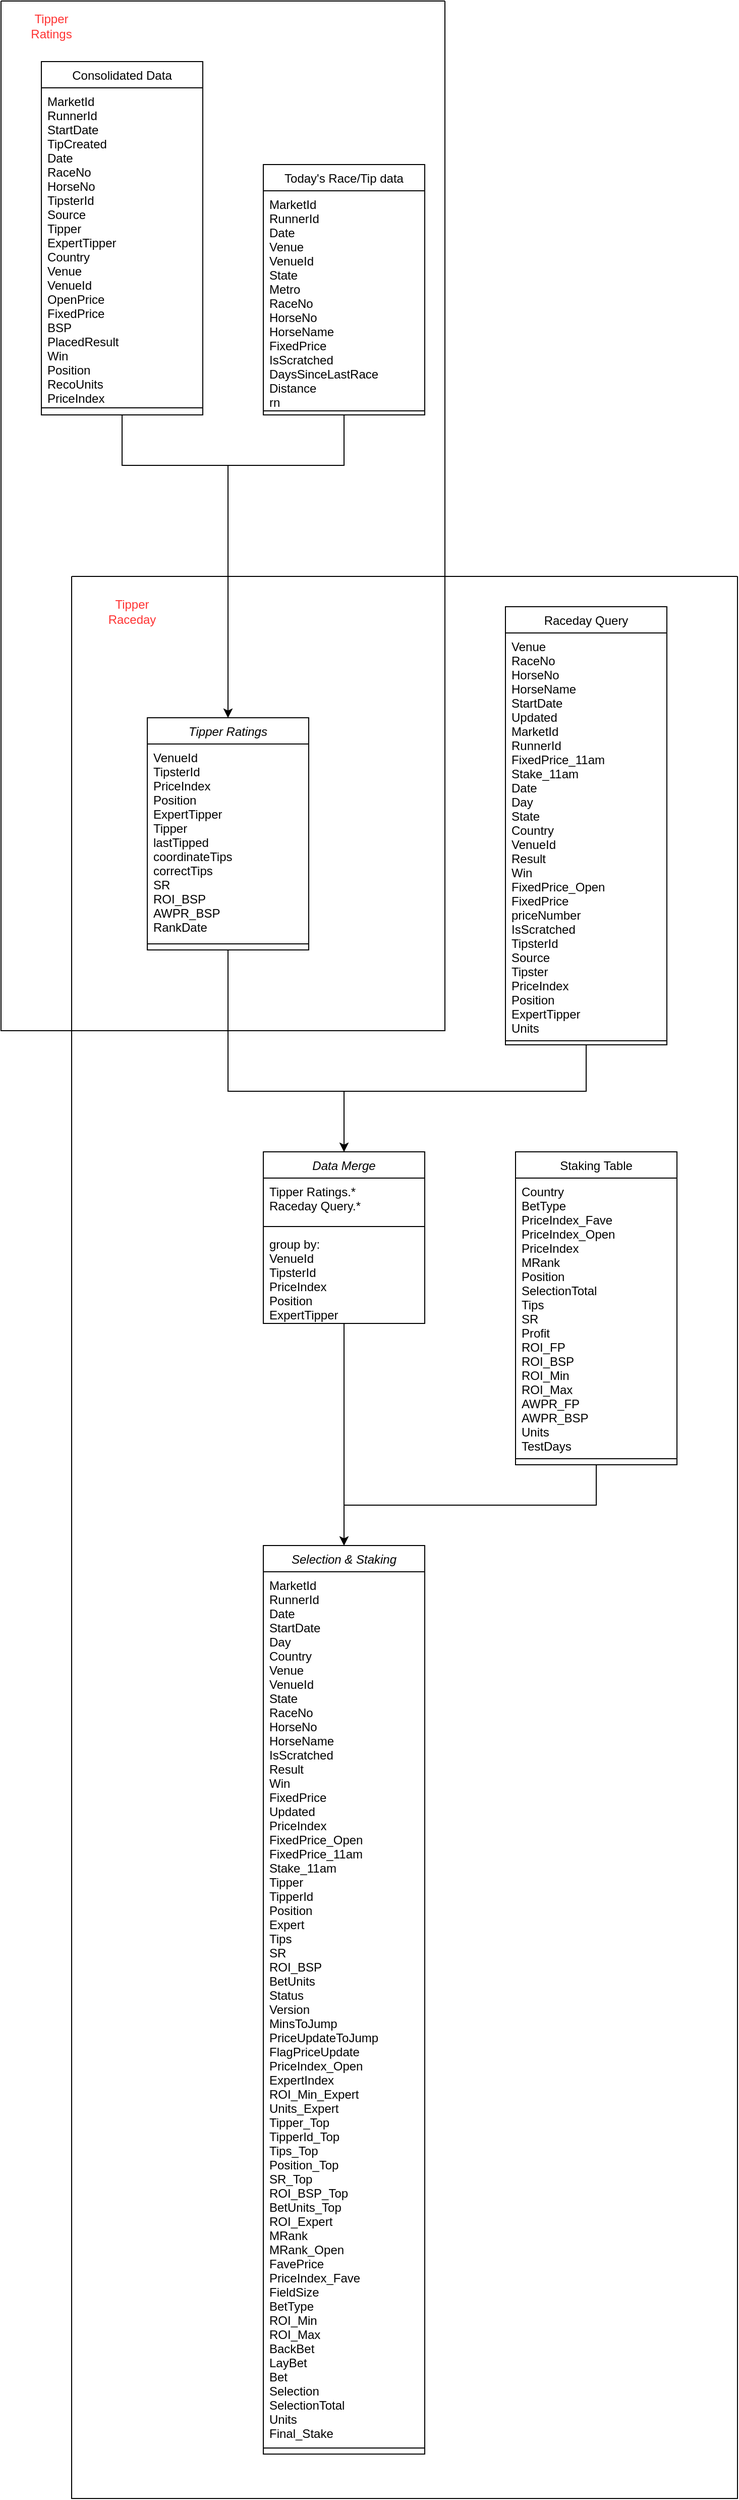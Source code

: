 <mxfile version="20.3.6" type="github" pages="4">
  <diagram id="C5RBs43oDa-KdzZeNtuy" name="Main">
    <mxGraphModel dx="1422" dy="1874" grid="1" gridSize="10" guides="1" tooltips="1" connect="1" arrows="1" fold="1" page="1" pageScale="1" pageWidth="827" pageHeight="1169" math="0" shadow="0">
      <root>
        <mxCell id="WIyWlLk6GJQsqaUBKTNV-0" />
        <mxCell id="WIyWlLk6GJQsqaUBKTNV-1" parent="WIyWlLk6GJQsqaUBKTNV-0" />
        <mxCell id="paqMSd8MrO6RcLGc8y_I-11" style="edgeStyle=orthogonalEdgeStyle;rounded=0;orthogonalLoop=1;jettySize=auto;html=1;entryX=0.5;entryY=0;entryDx=0;entryDy=0;fontColor=#FF3333;" edge="1" parent="WIyWlLk6GJQsqaUBKTNV-1" source="zkfFHV4jXpPFQw0GAbJ--13" target="zkfFHV4jXpPFQw0GAbJ--0">
          <mxGeometry relative="1" as="geometry">
            <Array as="points">
              <mxPoint x="440" y="300" />
              <mxPoint x="325" y="300" />
            </Array>
          </mxGeometry>
        </mxCell>
        <mxCell id="zkfFHV4jXpPFQw0GAbJ--13" value="Today&#39;s Race/Tip data" style="swimlane;fontStyle=0;align=center;verticalAlign=top;childLayout=stackLayout;horizontal=1;startSize=26;horizontalStack=0;resizeParent=1;resizeLast=0;collapsible=1;marginBottom=0;rounded=0;shadow=0;strokeWidth=1;" parent="WIyWlLk6GJQsqaUBKTNV-1" vertex="1">
          <mxGeometry x="360" y="2" width="160" height="248" as="geometry">
            <mxRectangle x="340" y="380" width="170" height="26" as="alternateBounds" />
          </mxGeometry>
        </mxCell>
        <mxCell id="zkfFHV4jXpPFQw0GAbJ--14" value="MarketId&#xa;RunnerId&#xa;Date&#xa;Venue&#xa;VenueId&#xa;State&#xa;Metro&#xa;RaceNo&#xa;HorseNo&#xa;HorseName&#xa;FixedPrice&#xa;IsScratched&#xa;DaysSinceLastRace&#xa;Distance&#xa;rn" style="text;align=left;verticalAlign=top;spacingLeft=4;spacingRight=4;overflow=hidden;rotatable=0;points=[[0,0.5],[1,0.5]];portConstraint=eastwest;" parent="zkfFHV4jXpPFQw0GAbJ--13" vertex="1">
          <mxGeometry y="26" width="160" height="214" as="geometry" />
        </mxCell>
        <mxCell id="zkfFHV4jXpPFQw0GAbJ--15" value="" style="line;html=1;strokeWidth=1;align=left;verticalAlign=middle;spacingTop=-1;spacingLeft=3;spacingRight=3;rotatable=0;labelPosition=right;points=[];portConstraint=eastwest;" parent="zkfFHV4jXpPFQw0GAbJ--13" vertex="1">
          <mxGeometry y="240" width="160" height="8" as="geometry" />
        </mxCell>
        <mxCell id="T1U7n8v8P9vPTdrv3HzN-35" style="edgeStyle=orthogonalEdgeStyle;rounded=0;orthogonalLoop=1;jettySize=auto;html=1;entryX=0.5;entryY=0;entryDx=0;entryDy=0;fontColor=#FF3333;exitX=0.5;exitY=1;exitDx=0;exitDy=0;" edge="1" parent="WIyWlLk6GJQsqaUBKTNV-1" source="zkfFHV4jXpPFQw0GAbJ--17" target="paqMSd8MrO6RcLGc8y_I-6">
          <mxGeometry relative="1" as="geometry">
            <mxPoint x="692.08" y="1313.012" as="sourcePoint" />
          </mxGeometry>
        </mxCell>
        <mxCell id="T1U7n8v8P9vPTdrv3HzN-1" value="" style="swimlane;startSize=0;labelBackgroundColor=none;fontColor=#FF3333;" vertex="1" parent="WIyWlLk6GJQsqaUBKTNV-1">
          <mxGeometry x="100" y="-160" width="440" height="1020" as="geometry" />
        </mxCell>
        <mxCell id="T1U7n8v8P9vPTdrv3HzN-2" value="Tipper Ratings" style="text;html=1;strokeColor=none;fillColor=none;align=center;verticalAlign=middle;whiteSpace=wrap;rounded=0;labelBackgroundColor=none;fontColor=#FF3333;" vertex="1" parent="T1U7n8v8P9vPTdrv3HzN-1">
          <mxGeometry x="20" y="10" width="60" height="30" as="geometry" />
        </mxCell>
        <mxCell id="zkfFHV4jXpPFQw0GAbJ--6" value="Consolidated Data" style="swimlane;fontStyle=0;align=center;verticalAlign=top;childLayout=stackLayout;horizontal=1;startSize=26;horizontalStack=0;resizeParent=1;resizeLast=0;collapsible=1;marginBottom=0;rounded=0;shadow=0;strokeWidth=1;" parent="T1U7n8v8P9vPTdrv3HzN-1" vertex="1">
          <mxGeometry x="40" y="60" width="160" height="350" as="geometry">
            <mxRectangle x="130" y="380" width="160" height="26" as="alternateBounds" />
          </mxGeometry>
        </mxCell>
        <mxCell id="zkfFHV4jXpPFQw0GAbJ--7" value="MarketId&#xa;RunnerId&#xa;StartDate&#xa;TipCreated&#xa;Date&#xa;RaceNo&#xa;HorseNo&#xa;TipsterId&#xa;Source&#xa;Tipper&#xa;ExpertTipper&#xa;Country&#xa;Venue&#xa;VenueId&#xa;OpenPrice&#xa;FixedPrice&#xa;BSP&#xa;PlacedResult&#xa;Win&#xa;Position&#xa;RecoUnits&#xa;PriceIndex" style="text;align=left;verticalAlign=top;spacingLeft=4;spacingRight=4;overflow=hidden;rotatable=0;points=[[0,0.5],[1,0.5]];portConstraint=eastwest;spacingTop=0;spacing=2;spacingBottom=4;" parent="zkfFHV4jXpPFQw0GAbJ--6" vertex="1">
          <mxGeometry y="26" width="160" height="314" as="geometry" />
        </mxCell>
        <mxCell id="zkfFHV4jXpPFQw0GAbJ--9" value="" style="line;html=1;strokeWidth=1;align=left;verticalAlign=middle;spacingTop=-1;spacingLeft=3;spacingRight=3;rotatable=0;labelPosition=right;points=[];portConstraint=eastwest;" parent="zkfFHV4jXpPFQw0GAbJ--6" vertex="1">
          <mxGeometry y="340" width="160" height="6" as="geometry" />
        </mxCell>
        <mxCell id="T1U7n8v8P9vPTdrv3HzN-32" style="edgeStyle=orthogonalEdgeStyle;rounded=0;orthogonalLoop=1;jettySize=auto;html=1;entryX=0.5;entryY=0;entryDx=0;entryDy=0;fontColor=#FF3333;" edge="1" parent="T1U7n8v8P9vPTdrv3HzN-1" source="zkfFHV4jXpPFQw0GAbJ--0" target="T1U7n8v8P9vPTdrv3HzN-6">
          <mxGeometry relative="1" as="geometry">
            <Array as="points">
              <mxPoint x="225" y="1080" />
              <mxPoint x="340" y="1080" />
            </Array>
          </mxGeometry>
        </mxCell>
        <mxCell id="zkfFHV4jXpPFQw0GAbJ--0" value="Tipper Ratings" style="swimlane;fontStyle=2;align=center;verticalAlign=top;childLayout=stackLayout;horizontal=1;startSize=26;horizontalStack=0;resizeParent=1;resizeLast=0;collapsible=1;marginBottom=0;rounded=0;shadow=0;strokeWidth=1;" parent="T1U7n8v8P9vPTdrv3HzN-1" vertex="1">
          <mxGeometry x="145" y="710" width="160" height="230" as="geometry">
            <mxRectangle x="230" y="140" width="160" height="26" as="alternateBounds" />
          </mxGeometry>
        </mxCell>
        <mxCell id="zkfFHV4jXpPFQw0GAbJ--1" value="VenueId&#xa;TipsterId&#xa;PriceIndex&#xa;Position&#xa;ExpertTipper&#xa;Tipper&#xa;lastTipped&#xa;coordinateTips&#xa;correctTips&#xa;SR&#xa;ROI_BSP&#xa;AWPR_BSP&#xa;RankDate" style="text;align=left;verticalAlign=top;spacingLeft=4;spacingRight=4;overflow=hidden;rotatable=0;points=[[0,0.5],[1,0.5]];portConstraint=eastwest;" parent="zkfFHV4jXpPFQw0GAbJ--0" vertex="1">
          <mxGeometry y="26" width="160" height="194" as="geometry" />
        </mxCell>
        <mxCell id="zkfFHV4jXpPFQw0GAbJ--4" value="" style="line;html=1;strokeWidth=1;align=left;verticalAlign=middle;spacingTop=-1;spacingLeft=3;spacingRight=3;rotatable=0;labelPosition=right;points=[];portConstraint=eastwest;" parent="zkfFHV4jXpPFQw0GAbJ--0" vertex="1">
          <mxGeometry y="220" width="160" height="8" as="geometry" />
        </mxCell>
        <mxCell id="paqMSd8MrO6RcLGc8y_I-12" style="edgeStyle=orthogonalEdgeStyle;rounded=0;orthogonalLoop=1;jettySize=auto;html=1;fontColor=#FF3333;" edge="1" parent="T1U7n8v8P9vPTdrv3HzN-1" source="zkfFHV4jXpPFQw0GAbJ--6" target="zkfFHV4jXpPFQw0GAbJ--0">
          <mxGeometry relative="1" as="geometry">
            <Array as="points">
              <mxPoint x="120" y="460" />
              <mxPoint x="225" y="460" />
            </Array>
          </mxGeometry>
        </mxCell>
        <mxCell id="T1U7n8v8P9vPTdrv3HzN-30" value="" style="swimlane;startSize=0;labelBackgroundColor=none;fontColor=#FF3333;" vertex="1" parent="T1U7n8v8P9vPTdrv3HzN-1">
          <mxGeometry x="70" y="570" width="660" height="1904" as="geometry" />
        </mxCell>
        <mxCell id="T1U7n8v8P9vPTdrv3HzN-31" value="Tipper Raceday" style="text;html=1;strokeColor=none;fillColor=none;align=center;verticalAlign=middle;whiteSpace=wrap;rounded=0;labelBackgroundColor=none;fontColor=#FF3333;" vertex="1" parent="T1U7n8v8P9vPTdrv3HzN-30">
          <mxGeometry x="30" y="20" width="60" height="30" as="geometry" />
        </mxCell>
        <mxCell id="T1U7n8v8P9vPTdrv3HzN-6" value="Data Merge" style="swimlane;fontStyle=2;align=center;verticalAlign=top;childLayout=stackLayout;horizontal=1;startSize=26;horizontalStack=0;resizeParent=1;resizeLast=0;collapsible=1;marginBottom=0;rounded=0;shadow=0;strokeWidth=1;" vertex="1" parent="T1U7n8v8P9vPTdrv3HzN-30">
          <mxGeometry x="190" y="570" width="160" height="170" as="geometry">
            <mxRectangle x="230" y="140" width="160" height="26" as="alternateBounds" />
          </mxGeometry>
        </mxCell>
        <mxCell id="T1U7n8v8P9vPTdrv3HzN-7" value="Tipper Ratings.*&#xa;Raceday Query.*" style="text;align=left;verticalAlign=top;spacingLeft=4;spacingRight=4;overflow=hidden;rotatable=0;points=[[0,0.5],[1,0.5]];portConstraint=eastwest;" vertex="1" parent="T1U7n8v8P9vPTdrv3HzN-6">
          <mxGeometry y="26" width="160" height="44" as="geometry" />
        </mxCell>
        <mxCell id="T1U7n8v8P9vPTdrv3HzN-8" value="" style="line;html=1;strokeWidth=1;align=left;verticalAlign=middle;spacingTop=-1;spacingLeft=3;spacingRight=3;rotatable=0;labelPosition=right;points=[];portConstraint=eastwest;" vertex="1" parent="T1U7n8v8P9vPTdrv3HzN-6">
          <mxGeometry y="70" width="160" height="8" as="geometry" />
        </mxCell>
        <mxCell id="T1U7n8v8P9vPTdrv3HzN-9" value="group by:&#xa;VenueId&#xa;TipsterId&#xa;PriceIndex&#xa;Position&#xa;ExpertTipper&#xa;" style="text;align=left;verticalAlign=top;spacingLeft=4;spacingRight=4;overflow=hidden;rotatable=0;points=[[0,0.5],[1,0.5]];portConstraint=eastwest;" vertex="1" parent="T1U7n8v8P9vPTdrv3HzN-6">
          <mxGeometry y="78" width="160" height="92" as="geometry" />
        </mxCell>
        <mxCell id="paqMSd8MrO6RcLGc8y_I-6" value="Selection &amp; Staking" style="swimlane;fontStyle=2;align=center;verticalAlign=top;childLayout=stackLayout;horizontal=1;startSize=26;horizontalStack=0;resizeParent=1;resizeLast=0;collapsible=1;marginBottom=0;rounded=0;shadow=0;strokeWidth=1;" vertex="1" parent="T1U7n8v8P9vPTdrv3HzN-30">
          <mxGeometry x="190" y="960" width="160" height="900" as="geometry">
            <mxRectangle x="230" y="140" width="160" height="26" as="alternateBounds" />
          </mxGeometry>
        </mxCell>
        <mxCell id="paqMSd8MrO6RcLGc8y_I-7" value="MarketId&#xa;RunnerId&#xa;Date&#xa;StartDate&#xa;Day&#xa;Country&#xa;Venue&#xa;VenueId&#xa;State&#xa;RaceNo&#xa;HorseNo&#xa;HorseName&#xa;IsScratched&#xa;Result&#xa;Win&#xa;FixedPrice&#xa;Updated&#xa;PriceIndex&#xa;FixedPrice_Open&#xa;FixedPrice_11am&#xa;Stake_11am&#xa;Tipper&#xa;TipperId&#xa;Position&#xa;Expert&#xa;Tips&#xa;SR&#xa;ROI_BSP&#xa;BetUnits&#xa;Status&#xa;Version&#xa;MinsToJump&#xa;PriceUpdateToJump&#xa;FlagPriceUpdate&#xa;PriceIndex_Open&#xa;ExpertIndex&#xa;ROI_Min_Expert&#xa;Units_Expert&#xa;Tipper_Top&#xa;TipperId_Top&#xa;Tips_Top&#xa;Position_Top&#xa;SR_Top&#xa;ROI_BSP_Top&#xa;BetUnits_Top&#xa;ROI_Expert&#xa;MRank&#xa;MRank_Open&#xa;FavePrice&#xa;PriceIndex_Fave&#xa;FieldSize&#xa;BetType&#xa;ROI_Min&#xa;ROI_Max&#xa;BackBet&#xa;LayBet&#xa;Bet&#xa;Selection&#xa;SelectionTotal&#xa;Units&#xa;Final_Stake" style="text;align=left;verticalAlign=top;spacingLeft=4;spacingRight=4;overflow=hidden;rotatable=0;points=[[0,0.5],[1,0.5]];portConstraint=eastwest;" vertex="1" parent="paqMSd8MrO6RcLGc8y_I-6">
          <mxGeometry y="26" width="160" height="864" as="geometry" />
        </mxCell>
        <mxCell id="paqMSd8MrO6RcLGc8y_I-8" value="" style="line;html=1;strokeWidth=1;align=left;verticalAlign=middle;spacingTop=-1;spacingLeft=3;spacingRight=3;rotatable=0;labelPosition=right;points=[];portConstraint=eastwest;" vertex="1" parent="paqMSd8MrO6RcLGc8y_I-6">
          <mxGeometry y="890" width="160" height="8" as="geometry" />
        </mxCell>
        <mxCell id="T1U7n8v8P9vPTdrv3HzN-34" style="edgeStyle=orthogonalEdgeStyle;rounded=0;orthogonalLoop=1;jettySize=auto;html=1;entryX=0.5;entryY=0;entryDx=0;entryDy=0;fontColor=#FF3333;" edge="1" parent="T1U7n8v8P9vPTdrv3HzN-30" source="T1U7n8v8P9vPTdrv3HzN-6" target="paqMSd8MrO6RcLGc8y_I-6">
          <mxGeometry relative="1" as="geometry" />
        </mxCell>
        <mxCell id="zkfFHV4jXpPFQw0GAbJ--17" value="Staking Table" style="swimlane;fontStyle=0;align=center;verticalAlign=top;childLayout=stackLayout;horizontal=1;startSize=26;horizontalStack=0;resizeParent=1;resizeLast=0;collapsible=1;marginBottom=0;rounded=0;shadow=0;strokeWidth=1;" parent="WIyWlLk6GJQsqaUBKTNV-1" vertex="1">
          <mxGeometry x="610" y="980" width="160" height="310" as="geometry">
            <mxRectangle x="550" y="140" width="160" height="26" as="alternateBounds" />
          </mxGeometry>
        </mxCell>
        <mxCell id="zkfFHV4jXpPFQw0GAbJ--18" value="Country&#xa;BetType&#xa;PriceIndex_Fave&#xa;PriceIndex_Open&#xa;PriceIndex&#xa;MRank&#xa;Position&#xa;SelectionTotal&#xa;Tips&#xa;SR&#xa;Profit&#xa;ROI_FP&#xa;ROI_BSP&#xa;ROI_Min&#xa;ROI_Max&#xa;AWPR_FP&#xa;AWPR_BSP&#xa;Units&#xa;TestDays" style="text;align=left;verticalAlign=top;spacingLeft=4;spacingRight=4;overflow=hidden;rotatable=0;points=[[0,0.5],[1,0.5]];portConstraint=eastwest;" parent="zkfFHV4jXpPFQw0GAbJ--17" vertex="1">
          <mxGeometry y="26" width="160" height="274" as="geometry" />
        </mxCell>
        <mxCell id="zkfFHV4jXpPFQw0GAbJ--23" value="" style="line;html=1;strokeWidth=1;align=left;verticalAlign=middle;spacingTop=-1;spacingLeft=3;spacingRight=3;rotatable=0;labelPosition=right;points=[];portConstraint=eastwest;" parent="zkfFHV4jXpPFQw0GAbJ--17" vertex="1">
          <mxGeometry y="300" width="160" height="8" as="geometry" />
        </mxCell>
        <mxCell id="T1U7n8v8P9vPTdrv3HzN-33" style="edgeStyle=orthogonalEdgeStyle;rounded=0;orthogonalLoop=1;jettySize=auto;html=1;entryX=0.5;entryY=0;entryDx=0;entryDy=0;fontColor=#FF3333;" edge="1" parent="WIyWlLk6GJQsqaUBKTNV-1" source="T1U7n8v8P9vPTdrv3HzN-3" target="T1U7n8v8P9vPTdrv3HzN-6">
          <mxGeometry relative="1" as="geometry">
            <Array as="points">
              <mxPoint x="680" y="920" />
              <mxPoint x="440" y="920" />
            </Array>
          </mxGeometry>
        </mxCell>
        <mxCell id="T1U7n8v8P9vPTdrv3HzN-3" value="Raceday Query" style="swimlane;fontStyle=0;align=center;verticalAlign=top;childLayout=stackLayout;horizontal=1;startSize=26;horizontalStack=0;resizeParent=1;resizeLast=0;collapsible=1;marginBottom=0;rounded=0;shadow=0;strokeWidth=1;" vertex="1" parent="WIyWlLk6GJQsqaUBKTNV-1">
          <mxGeometry x="600" y="440" width="160" height="434" as="geometry">
            <mxRectangle x="340" y="380" width="170" height="26" as="alternateBounds" />
          </mxGeometry>
        </mxCell>
        <mxCell id="T1U7n8v8P9vPTdrv3HzN-4" value="Venue&#xa;RaceNo&#xa;HorseNo&#xa;HorseName&#xa;StartDate&#xa;Updated&#xa;MarketId&#xa;RunnerId&#xa;FixedPrice_11am&#xa;Stake_11am&#xa;Date&#xa;Day&#xa;State&#xa;Country&#xa;VenueId&#xa;Result&#xa;Win&#xa;FixedPrice_Open&#xa;FixedPrice&#xa;priceNumber&#xa;IsScratched&#xa;TipsterId&#xa;Source&#xa;Tipster&#xa;PriceIndex&#xa;Position&#xa;ExpertTipper&#xa;Units" style="text;align=left;verticalAlign=top;spacingLeft=4;spacingRight=4;overflow=hidden;rotatable=0;points=[[0,0.5],[1,0.5]];portConstraint=eastwest;" vertex="1" parent="T1U7n8v8P9vPTdrv3HzN-3">
          <mxGeometry y="26" width="160" height="400" as="geometry" />
        </mxCell>
        <mxCell id="T1U7n8v8P9vPTdrv3HzN-5" value="" style="line;html=1;strokeWidth=1;align=left;verticalAlign=middle;spacingTop=-1;spacingLeft=3;spacingRight=3;rotatable=0;labelPosition=right;points=[];portConstraint=eastwest;" vertex="1" parent="T1U7n8v8P9vPTdrv3HzN-3">
          <mxGeometry y="426" width="160" height="8" as="geometry" />
        </mxCell>
      </root>
    </mxGraphModel>
  </diagram>
  <diagram id="AU8ZEz0rWzLzrskJj6YP" name="Tipper_Ratings">
    <mxGraphModel dx="1422" dy="1874" grid="1" gridSize="10" guides="1" tooltips="1" connect="1" arrows="1" fold="1" page="1" pageScale="1" pageWidth="827" pageHeight="1169" math="0" shadow="0">
      <root>
        <mxCell id="0" />
        <mxCell id="1" parent="0" />
        <mxCell id="18xm9mBscc4XQ-Tnb01c-1" value="Tipper Ratings" style="swimlane;fontStyle=2;align=center;verticalAlign=top;childLayout=stackLayout;horizontal=1;startSize=26;horizontalStack=0;resizeParent=1;resizeLast=0;collapsible=1;marginBottom=0;rounded=0;shadow=0;strokeWidth=1;" vertex="1" parent="1">
          <mxGeometry x="254" y="360" width="160" height="254" as="geometry">
            <mxRectangle x="230" y="140" width="160" height="26" as="alternateBounds" />
          </mxGeometry>
        </mxCell>
        <mxCell id="18xm9mBscc4XQ-Tnb01c-2" value="VenueId&#xa;TipsterId&#xa;PriceIndex&#xa;Position&#xa;ExpertTipper&#xa;Tipper&#xa;lastTipped&#xa;coordinateTips&#xa;correctTips&#xa;SR&#xa;ROI_BSP&#xa;AWPR_BSP&#xa;RankDate" style="text;align=left;verticalAlign=top;spacingLeft=4;spacingRight=4;overflow=hidden;rotatable=0;points=[[0,0.5],[1,0.5]];portConstraint=eastwest;" vertex="1" parent="18xm9mBscc4XQ-Tnb01c-1">
          <mxGeometry y="26" width="160" height="194" as="geometry" />
        </mxCell>
        <mxCell id="18xm9mBscc4XQ-Tnb01c-3" value="" style="line;html=1;strokeWidth=1;align=left;verticalAlign=middle;spacingTop=-1;spacingLeft=3;spacingRight=3;rotatable=0;labelPosition=right;points=[];portConstraint=eastwest;" vertex="1" parent="18xm9mBscc4XQ-Tnb01c-1">
          <mxGeometry y="220" width="160" height="8" as="geometry" />
        </mxCell>
        <mxCell id="18xm9mBscc4XQ-Tnb01c-4" value="PH" style="text;align=left;verticalAlign=top;spacingLeft=4;spacingRight=4;overflow=hidden;rotatable=0;points=[[0,0.5],[1,0.5]];portConstraint=eastwest;" vertex="1" parent="18xm9mBscc4XQ-Tnb01c-1">
          <mxGeometry y="228" width="160" height="26" as="geometry" />
        </mxCell>
        <mxCell id="18xm9mBscc4XQ-Tnb01c-5" style="edgeStyle=orthogonalEdgeStyle;rounded=0;orthogonalLoop=1;jettySize=auto;html=1;fontColor=#FF3333;" edge="1" parent="1" source="18xm9mBscc4XQ-Tnb01c-6" target="18xm9mBscc4XQ-Tnb01c-1">
          <mxGeometry relative="1" as="geometry" />
        </mxCell>
        <mxCell id="18xm9mBscc4XQ-Tnb01c-6" value="Consolidated Data" style="swimlane;fontStyle=0;align=center;verticalAlign=top;childLayout=stackLayout;horizontal=1;startSize=26;horizontalStack=0;resizeParent=1;resizeLast=0;collapsible=1;marginBottom=0;rounded=0;shadow=0;strokeWidth=1;" vertex="1" parent="1">
          <mxGeometry x="140" y="-20" width="160" height="260" as="geometry">
            <mxRectangle x="130" y="380" width="160" height="26" as="alternateBounds" />
          </mxGeometry>
        </mxCell>
        <mxCell id="18xm9mBscc4XQ-Tnb01c-7" value="MarketId&#xa;Date&#xa;TipsterId&#xa;Source&#xa;Tipper&#xa;ExpertTipper&#xa;Country&#xa;Venue&#xa;VenueId&#xa;OpenPrice&#xa;FixedPrice&#xa;BSP&#xa;Win&#xa;Position&#xa;PriceIndex" style="text;align=left;verticalAlign=top;spacingLeft=4;spacingRight=4;overflow=hidden;rotatable=0;points=[[0,0.5],[1,0.5]];portConstraint=eastwest;spacingTop=0;spacing=2;spacingBottom=4;" vertex="1" parent="18xm9mBscc4XQ-Tnb01c-6">
          <mxGeometry y="26" width="160" height="224" as="geometry" />
        </mxCell>
        <mxCell id="18xm9mBscc4XQ-Tnb01c-8" value="" style="line;html=1;strokeWidth=1;align=left;verticalAlign=middle;spacingTop=-1;spacingLeft=3;spacingRight=3;rotatable=0;labelPosition=right;points=[];portConstraint=eastwest;" vertex="1" parent="18xm9mBscc4XQ-Tnb01c-6">
          <mxGeometry y="250" width="160" height="8" as="geometry" />
        </mxCell>
        <mxCell id="18xm9mBscc4XQ-Tnb01c-9" style="edgeStyle=orthogonalEdgeStyle;rounded=0;orthogonalLoop=1;jettySize=auto;html=1;entryX=0.5;entryY=0;entryDx=0;entryDy=0;fontColor=#FF3333;" edge="1" parent="1" source="18xm9mBscc4XQ-Tnb01c-10" target="18xm9mBscc4XQ-Tnb01c-1">
          <mxGeometry relative="1" as="geometry" />
        </mxCell>
        <mxCell id="18xm9mBscc4XQ-Tnb01c-10" value="Today&#39;s Race/Tip data" style="swimlane;fontStyle=0;align=center;verticalAlign=top;childLayout=stackLayout;horizontal=1;startSize=26;horizontalStack=0;resizeParent=1;resizeLast=0;collapsible=1;marginBottom=0;rounded=0;shadow=0;strokeWidth=1;" vertex="1" parent="1">
          <mxGeometry x="348" y="-10" width="160" height="142" as="geometry">
            <mxRectangle x="340" y="380" width="170" height="26" as="alternateBounds" />
          </mxGeometry>
        </mxCell>
        <mxCell id="18xm9mBscc4XQ-Tnb01c-11" value="Date&#xa;VenueId&#xa;PriceIndex" style="text;align=left;verticalAlign=top;spacingLeft=4;spacingRight=4;overflow=hidden;rotatable=0;points=[[0,0.5],[1,0.5]];portConstraint=eastwest;" vertex="1" parent="18xm9mBscc4XQ-Tnb01c-10">
          <mxGeometry y="26" width="160" height="50" as="geometry" />
        </mxCell>
        <mxCell id="18xm9mBscc4XQ-Tnb01c-12" value="" style="line;html=1;strokeWidth=1;align=left;verticalAlign=middle;spacingTop=-1;spacingLeft=3;spacingRight=3;rotatable=0;labelPosition=right;points=[];portConstraint=eastwest;" vertex="1" parent="18xm9mBscc4XQ-Tnb01c-10">
          <mxGeometry y="76" width="160" height="8" as="geometry" />
        </mxCell>
        <mxCell id="icXEm4vAi2SMkkXStXrS-4" value="IsScratched = 0" style="text;align=left;verticalAlign=top;spacingLeft=4;spacingRight=4;overflow=hidden;rotatable=0;points=[[0,0.5],[1,0.5]];portConstraint=eastwest;" vertex="1" parent="18xm9mBscc4XQ-Tnb01c-10">
          <mxGeometry y="84" width="160" height="50" as="geometry" />
        </mxCell>
      </root>
    </mxGraphModel>
  </diagram>
  <diagram id="bhxql2ACk3GSjXYLKRwP" name="Tipper_Raceday">
    <mxGraphModel dx="1422" dy="705" grid="1" gridSize="10" guides="1" tooltips="1" connect="1" arrows="1" fold="1" page="1" pageScale="1" pageWidth="827" pageHeight="1169" math="0" shadow="0">
      <root>
        <mxCell id="0" />
        <mxCell id="1" parent="0" />
        <mxCell id="jD8r5YBM3LVZ6AiH5WHl-1" value="" style="swimlane;startSize=0;labelBackgroundColor=none;fontColor=#FF3333;" vertex="1" parent="1">
          <mxGeometry x="170" y="410" width="660" height="1904" as="geometry" />
        </mxCell>
        <mxCell id="jD8r5YBM3LVZ6AiH5WHl-2" value="Tipper Raceday" style="text;html=1;strokeColor=none;fillColor=none;align=center;verticalAlign=middle;whiteSpace=wrap;rounded=0;labelBackgroundColor=none;fontColor=#FF3333;" vertex="1" parent="jD8r5YBM3LVZ6AiH5WHl-1">
          <mxGeometry x="30" y="20" width="60" height="30" as="geometry" />
        </mxCell>
        <mxCell id="jD8r5YBM3LVZ6AiH5WHl-3" value="Data Merge" style="swimlane;fontStyle=2;align=center;verticalAlign=top;childLayout=stackLayout;horizontal=1;startSize=26;horizontalStack=0;resizeParent=1;resizeLast=0;collapsible=1;marginBottom=0;rounded=0;shadow=0;strokeWidth=1;" vertex="1" parent="jD8r5YBM3LVZ6AiH5WHl-1">
          <mxGeometry x="190" y="570" width="160" height="170" as="geometry">
            <mxRectangle x="230" y="140" width="160" height="26" as="alternateBounds" />
          </mxGeometry>
        </mxCell>
        <mxCell id="jD8r5YBM3LVZ6AiH5WHl-4" value="Tipper Ratings.*&#xa;Raceday Query.*" style="text;align=left;verticalAlign=top;spacingLeft=4;spacingRight=4;overflow=hidden;rotatable=0;points=[[0,0.5],[1,0.5]];portConstraint=eastwest;" vertex="1" parent="jD8r5YBM3LVZ6AiH5WHl-3">
          <mxGeometry y="26" width="160" height="44" as="geometry" />
        </mxCell>
        <mxCell id="jD8r5YBM3LVZ6AiH5WHl-5" value="" style="line;html=1;strokeWidth=1;align=left;verticalAlign=middle;spacingTop=-1;spacingLeft=3;spacingRight=3;rotatable=0;labelPosition=right;points=[];portConstraint=eastwest;" vertex="1" parent="jD8r5YBM3LVZ6AiH5WHl-3">
          <mxGeometry y="70" width="160" height="8" as="geometry" />
        </mxCell>
        <mxCell id="jD8r5YBM3LVZ6AiH5WHl-6" value="group by:&#xa;VenueId&#xa;TipsterId&#xa;PriceIndex&#xa;Position&#xa;ExpertTipper&#xa;" style="text;align=left;verticalAlign=top;spacingLeft=4;spacingRight=4;overflow=hidden;rotatable=0;points=[[0,0.5],[1,0.5]];portConstraint=eastwest;" vertex="1" parent="jD8r5YBM3LVZ6AiH5WHl-3">
          <mxGeometry y="78" width="160" height="92" as="geometry" />
        </mxCell>
        <mxCell id="jD8r5YBM3LVZ6AiH5WHl-7" value="Selection &amp; Staking" style="swimlane;fontStyle=2;align=center;verticalAlign=top;childLayout=stackLayout;horizontal=1;startSize=26;horizontalStack=0;resizeParent=1;resizeLast=0;collapsible=1;marginBottom=0;rounded=0;shadow=0;strokeWidth=1;" vertex="1" parent="jD8r5YBM3LVZ6AiH5WHl-1">
          <mxGeometry x="190" y="960" width="160" height="900" as="geometry">
            <mxRectangle x="230" y="140" width="160" height="26" as="alternateBounds" />
          </mxGeometry>
        </mxCell>
        <mxCell id="jD8r5YBM3LVZ6AiH5WHl-8" value="MarketId&#xa;RunnerId&#xa;Date&#xa;StartDate&#xa;Day&#xa;Country&#xa;Venue&#xa;VenueId&#xa;State&#xa;RaceNo&#xa;HorseNo&#xa;HorseName&#xa;IsScratched&#xa;Result&#xa;Win&#xa;FixedPrice&#xa;Updated&#xa;PriceIndex&#xa;FixedPrice_Open&#xa;FixedPrice_11am&#xa;Stake_11am&#xa;Tipper&#xa;TipperId&#xa;Position&#xa;Expert&#xa;Tips&#xa;SR&#xa;ROI_BSP&#xa;BetUnits&#xa;Status&#xa;Version&#xa;MinsToJump&#xa;PriceUpdateToJump&#xa;FlagPriceUpdate&#xa;PriceIndex_Open&#xa;ExpertIndex&#xa;ROI_Min_Expert&#xa;Units_Expert&#xa;Tipper_Top&#xa;TipperId_Top&#xa;Tips_Top&#xa;Position_Top&#xa;SR_Top&#xa;ROI_BSP_Top&#xa;BetUnits_Top&#xa;ROI_Expert&#xa;MRank&#xa;MRank_Open&#xa;FavePrice&#xa;PriceIndex_Fave&#xa;FieldSize&#xa;BetType&#xa;ROI_Min&#xa;ROI_Max&#xa;BackBet&#xa;LayBet&#xa;Bet&#xa;Selection&#xa;SelectionTotal&#xa;Units&#xa;Final_Stake" style="text;align=left;verticalAlign=top;spacingLeft=4;spacingRight=4;overflow=hidden;rotatable=0;points=[[0,0.5],[1,0.5]];portConstraint=eastwest;" vertex="1" parent="jD8r5YBM3LVZ6AiH5WHl-7">
          <mxGeometry y="26" width="160" height="864" as="geometry" />
        </mxCell>
        <mxCell id="jD8r5YBM3LVZ6AiH5WHl-9" value="" style="line;html=1;strokeWidth=1;align=left;verticalAlign=middle;spacingTop=-1;spacingLeft=3;spacingRight=3;rotatable=0;labelPosition=right;points=[];portConstraint=eastwest;" vertex="1" parent="jD8r5YBM3LVZ6AiH5WHl-7">
          <mxGeometry y="890" width="160" height="8" as="geometry" />
        </mxCell>
        <mxCell id="jD8r5YBM3LVZ6AiH5WHl-10" style="edgeStyle=orthogonalEdgeStyle;rounded=0;orthogonalLoop=1;jettySize=auto;html=1;entryX=0.5;entryY=0;entryDx=0;entryDy=0;fontColor=#FF3333;" edge="1" parent="jD8r5YBM3LVZ6AiH5WHl-1" source="jD8r5YBM3LVZ6AiH5WHl-3" target="jD8r5YBM3LVZ6AiH5WHl-7">
          <mxGeometry relative="1" as="geometry" />
        </mxCell>
        <mxCell id="E46SsW7VQeXcnr3CG4mM-7" style="edgeStyle=orthogonalEdgeStyle;rounded=0;orthogonalLoop=1;jettySize=auto;html=1;fontColor=#FF3333;" edge="1" parent="1" source="E46SsW7VQeXcnr3CG4mM-1" target="jD8r5YBM3LVZ6AiH5WHl-3">
          <mxGeometry relative="1" as="geometry" />
        </mxCell>
        <mxCell id="E46SsW7VQeXcnr3CG4mM-1" value="Tipper Ratings" style="swimlane;fontStyle=2;align=center;verticalAlign=top;childLayout=stackLayout;horizontal=1;startSize=26;horizontalStack=0;resizeParent=1;resizeLast=0;collapsible=1;marginBottom=0;rounded=0;shadow=0;strokeWidth=1;" vertex="1" parent="1">
          <mxGeometry x="245" y="550" width="160" height="230" as="geometry">
            <mxRectangle x="230" y="140" width="160" height="26" as="alternateBounds" />
          </mxGeometry>
        </mxCell>
        <mxCell id="E46SsW7VQeXcnr3CG4mM-2" value="VenueId&#xa;TipsterId&#xa;PriceIndex&#xa;Position&#xa;ExpertTipper&#xa;Tipper&#xa;lastTipped&#xa;coordinateTips&#xa;correctTips&#xa;SR&#xa;ROI_BSP&#xa;AWPR_BSP&#xa;RankDate" style="text;align=left;verticalAlign=top;spacingLeft=4;spacingRight=4;overflow=hidden;rotatable=0;points=[[0,0.5],[1,0.5]];portConstraint=eastwest;" vertex="1" parent="E46SsW7VQeXcnr3CG4mM-1">
          <mxGeometry y="26" width="160" height="194" as="geometry" />
        </mxCell>
        <mxCell id="E46SsW7VQeXcnr3CG4mM-3" value="" style="line;html=1;strokeWidth=1;align=left;verticalAlign=middle;spacingTop=-1;spacingLeft=3;spacingRight=3;rotatable=0;labelPosition=right;points=[];portConstraint=eastwest;" vertex="1" parent="E46SsW7VQeXcnr3CG4mM-1">
          <mxGeometry y="220" width="160" height="8" as="geometry" />
        </mxCell>
        <mxCell id="E46SsW7VQeXcnr3CG4mM-8" style="edgeStyle=orthogonalEdgeStyle;rounded=0;orthogonalLoop=1;jettySize=auto;html=1;fontColor=#FF3333;exitX=0.5;exitY=1;exitDx=0;exitDy=0;" edge="1" parent="1" source="E46SsW7VQeXcnr3CG4mM-4">
          <mxGeometry relative="1" as="geometry">
            <mxPoint x="440" y="980" as="targetPoint" />
          </mxGeometry>
        </mxCell>
        <mxCell id="E46SsW7VQeXcnr3CG4mM-4" value="Raceday Query" style="swimlane;fontStyle=0;align=center;verticalAlign=top;childLayout=stackLayout;horizontal=1;startSize=26;horizontalStack=0;resizeParent=1;resizeLast=0;collapsible=1;marginBottom=0;rounded=0;shadow=0;strokeWidth=1;" vertex="1" parent="1">
          <mxGeometry x="600" y="440" width="160" height="434" as="geometry">
            <mxRectangle x="340" y="380" width="170" height="26" as="alternateBounds" />
          </mxGeometry>
        </mxCell>
        <mxCell id="E46SsW7VQeXcnr3CG4mM-5" value="Venue&#xa;RaceNo&#xa;HorseNo&#xa;HorseName&#xa;StartDate&#xa;Updated&#xa;MarketId&#xa;RunnerId&#xa;FixedPrice_11am&#xa;Stake_11am&#xa;Date&#xa;Day&#xa;State&#xa;Country&#xa;VenueId&#xa;Result&#xa;Win&#xa;FixedPrice_Open&#xa;FixedPrice&#xa;priceNumber&#xa;IsScratched&#xa;TipsterId&#xa;Source&#xa;Tipster&#xa;PriceIndex&#xa;Position&#xa;ExpertTipper&#xa;Units" style="text;align=left;verticalAlign=top;spacingLeft=4;spacingRight=4;overflow=hidden;rotatable=0;points=[[0,0.5],[1,0.5]];portConstraint=eastwest;" vertex="1" parent="E46SsW7VQeXcnr3CG4mM-4">
          <mxGeometry y="26" width="160" height="400" as="geometry" />
        </mxCell>
        <mxCell id="E46SsW7VQeXcnr3CG4mM-6" value="" style="line;html=1;strokeWidth=1;align=left;verticalAlign=middle;spacingTop=-1;spacingLeft=3;spacingRight=3;rotatable=0;labelPosition=right;points=[];portConstraint=eastwest;" vertex="1" parent="E46SsW7VQeXcnr3CG4mM-4">
          <mxGeometry y="426" width="160" height="8" as="geometry" />
        </mxCell>
      </root>
    </mxGraphModel>
  </diagram>
  <diagram id="eqTrRZG1gB9bNwaIUVVo" name="Tipper_Modelling">
    <mxGraphModel dx="1422" dy="705" grid="1" gridSize="10" guides="1" tooltips="1" connect="1" arrows="1" fold="1" page="1" pageScale="1" pageWidth="827" pageHeight="1169" math="0" shadow="0">
      <root>
        <mxCell id="0" />
        <mxCell id="1" parent="0" />
        <mxCell id="HJZ-xLwV050UmvbmPUzY-1" value="Staking Table" style="swimlane;fontStyle=0;align=center;verticalAlign=top;childLayout=stackLayout;horizontal=1;startSize=26;horizontalStack=0;resizeParent=1;resizeLast=0;collapsible=1;marginBottom=0;rounded=0;shadow=0;strokeWidth=1;" vertex="1" parent="1">
          <mxGeometry x="320" y="430" width="160" height="310" as="geometry">
            <mxRectangle x="550" y="140" width="160" height="26" as="alternateBounds" />
          </mxGeometry>
        </mxCell>
        <mxCell id="HJZ-xLwV050UmvbmPUzY-2" value="Country&#xa;BetType&#xa;PriceIndex_Fave&#xa;PriceIndex_Open&#xa;PriceIndex&#xa;MRank&#xa;Position&#xa;SelectionTotal&#xa;Tips&#xa;SR&#xa;Profit&#xa;ROI_FP&#xa;ROI_BSP&#xa;ROI_Min&#xa;ROI_Max&#xa;AWPR_FP&#xa;AWPR_BSP&#xa;Units&#xa;TestDays" style="text;align=left;verticalAlign=top;spacingLeft=4;spacingRight=4;overflow=hidden;rotatable=0;points=[[0,0.5],[1,0.5]];portConstraint=eastwest;" vertex="1" parent="HJZ-xLwV050UmvbmPUzY-1">
          <mxGeometry y="26" width="160" height="274" as="geometry" />
        </mxCell>
        <mxCell id="HJZ-xLwV050UmvbmPUzY-3" value="" style="line;html=1;strokeWidth=1;align=left;verticalAlign=middle;spacingTop=-1;spacingLeft=3;spacingRight=3;rotatable=0;labelPosition=right;points=[];portConstraint=eastwest;" vertex="1" parent="HJZ-xLwV050UmvbmPUzY-1">
          <mxGeometry y="300" width="160" height="8" as="geometry" />
        </mxCell>
      </root>
    </mxGraphModel>
  </diagram>
</mxfile>
